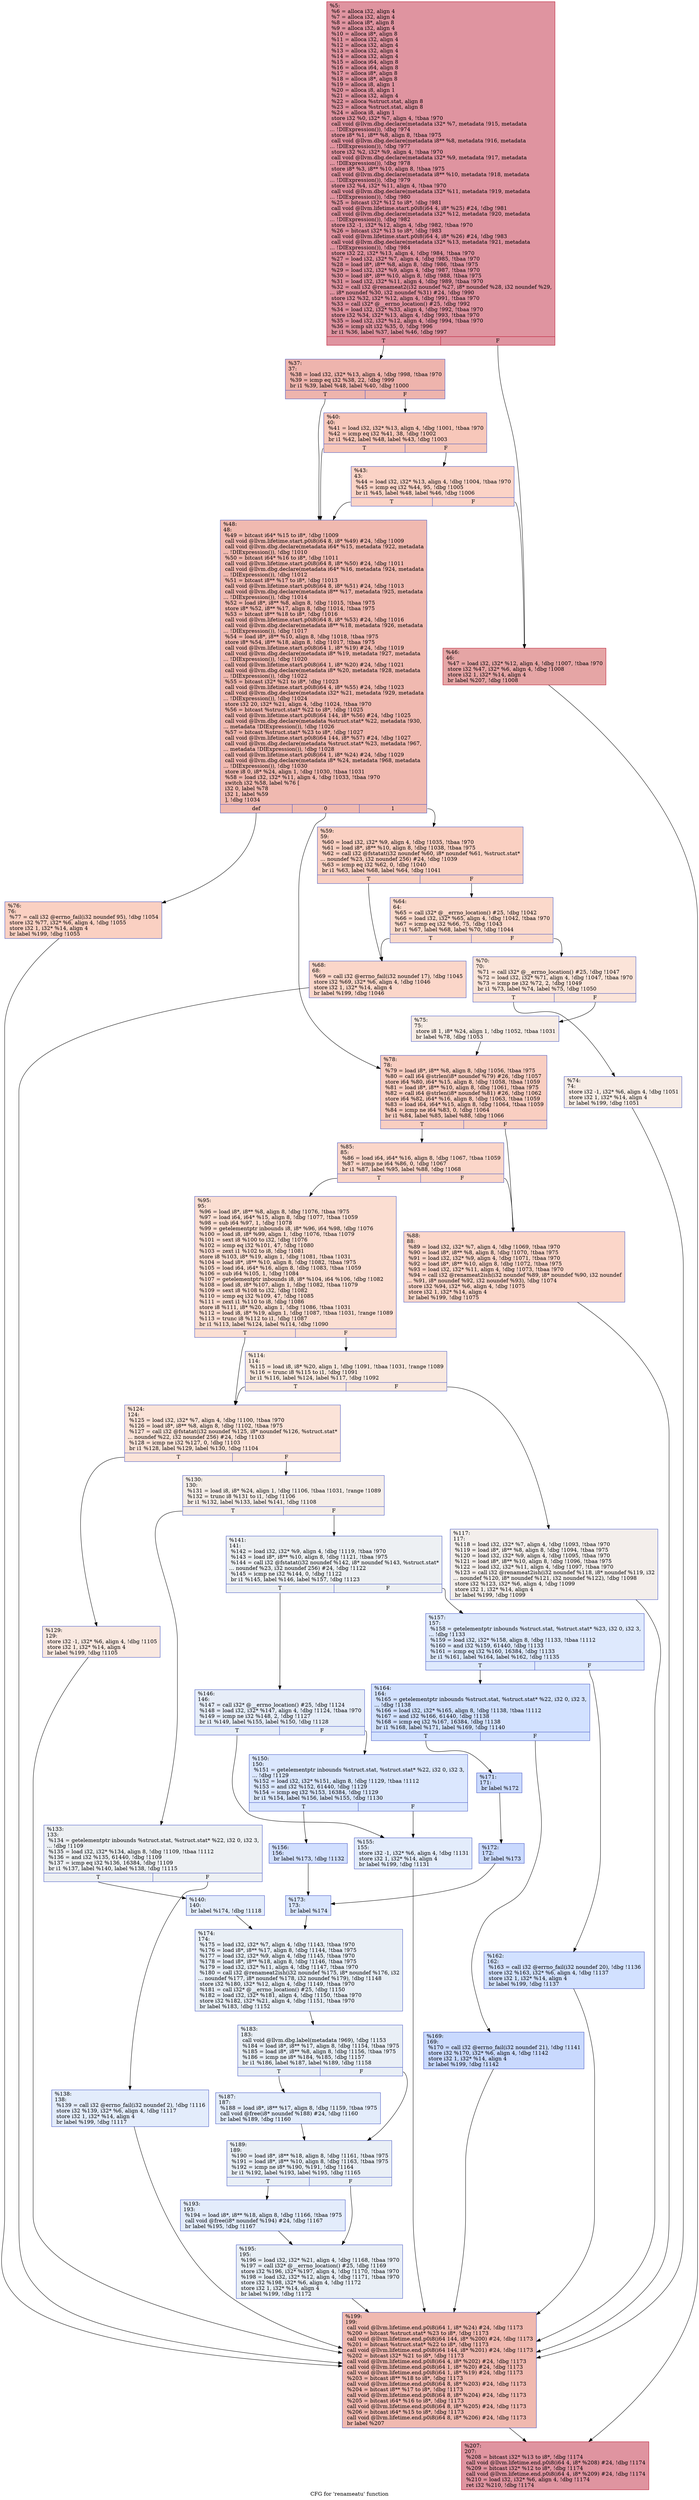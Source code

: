 digraph "CFG for 'renameatu' function" {
	label="CFG for 'renameatu' function";

	Node0xc08d70 [shape=record,color="#b70d28ff", style=filled, fillcolor="#b70d2870",label="{%5:\l  %6 = alloca i32, align 4\l  %7 = alloca i32, align 4\l  %8 = alloca i8*, align 8\l  %9 = alloca i32, align 4\l  %10 = alloca i8*, align 8\l  %11 = alloca i32, align 4\l  %12 = alloca i32, align 4\l  %13 = alloca i32, align 4\l  %14 = alloca i32, align 4\l  %15 = alloca i64, align 8\l  %16 = alloca i64, align 8\l  %17 = alloca i8*, align 8\l  %18 = alloca i8*, align 8\l  %19 = alloca i8, align 1\l  %20 = alloca i8, align 1\l  %21 = alloca i32, align 4\l  %22 = alloca %struct.stat, align 8\l  %23 = alloca %struct.stat, align 8\l  %24 = alloca i8, align 1\l  store i32 %0, i32* %7, align 4, !tbaa !970\l  call void @llvm.dbg.declare(metadata i32* %7, metadata !915, metadata\l... !DIExpression()), !dbg !974\l  store i8* %1, i8** %8, align 8, !tbaa !975\l  call void @llvm.dbg.declare(metadata i8** %8, metadata !916, metadata\l... !DIExpression()), !dbg !977\l  store i32 %2, i32* %9, align 4, !tbaa !970\l  call void @llvm.dbg.declare(metadata i32* %9, metadata !917, metadata\l... !DIExpression()), !dbg !978\l  store i8* %3, i8** %10, align 8, !tbaa !975\l  call void @llvm.dbg.declare(metadata i8** %10, metadata !918, metadata\l... !DIExpression()), !dbg !979\l  store i32 %4, i32* %11, align 4, !tbaa !970\l  call void @llvm.dbg.declare(metadata i32* %11, metadata !919, metadata\l... !DIExpression()), !dbg !980\l  %25 = bitcast i32* %12 to i8*, !dbg !981\l  call void @llvm.lifetime.start.p0i8(i64 4, i8* %25) #24, !dbg !981\l  call void @llvm.dbg.declare(metadata i32* %12, metadata !920, metadata\l... !DIExpression()), !dbg !982\l  store i32 -1, i32* %12, align 4, !dbg !982, !tbaa !970\l  %26 = bitcast i32* %13 to i8*, !dbg !983\l  call void @llvm.lifetime.start.p0i8(i64 4, i8* %26) #24, !dbg !983\l  call void @llvm.dbg.declare(metadata i32* %13, metadata !921, metadata\l... !DIExpression()), !dbg !984\l  store i32 22, i32* %13, align 4, !dbg !984, !tbaa !970\l  %27 = load i32, i32* %7, align 4, !dbg !985, !tbaa !970\l  %28 = load i8*, i8** %8, align 8, !dbg !986, !tbaa !975\l  %29 = load i32, i32* %9, align 4, !dbg !987, !tbaa !970\l  %30 = load i8*, i8** %10, align 8, !dbg !988, !tbaa !975\l  %31 = load i32, i32* %11, align 4, !dbg !989, !tbaa !970\l  %32 = call i32 @renameat2(i32 noundef %27, i8* noundef %28, i32 noundef %29,\l... i8* noundef %30, i32 noundef %31) #24, !dbg !990\l  store i32 %32, i32* %12, align 4, !dbg !991, !tbaa !970\l  %33 = call i32* @__errno_location() #25, !dbg !992\l  %34 = load i32, i32* %33, align 4, !dbg !992, !tbaa !970\l  store i32 %34, i32* %13, align 4, !dbg !993, !tbaa !970\l  %35 = load i32, i32* %12, align 4, !dbg !994, !tbaa !970\l  %36 = icmp slt i32 %35, 0, !dbg !996\l  br i1 %36, label %37, label %46, !dbg !997\l|{<s0>T|<s1>F}}"];
	Node0xc08d70:s0 -> Node0xc09490;
	Node0xc08d70:s1 -> Node0xc09580;
	Node0xc09490 [shape=record,color="#3d50c3ff", style=filled, fillcolor="#d8564670",label="{%37:\l37:                                               \l  %38 = load i32, i32* %13, align 4, !dbg !998, !tbaa !970\l  %39 = icmp eq i32 %38, 22, !dbg !999\l  br i1 %39, label %48, label %40, !dbg !1000\l|{<s0>T|<s1>F}}"];
	Node0xc09490:s0 -> Node0xc095d0;
	Node0xc09490:s1 -> Node0xc094e0;
	Node0xc094e0 [shape=record,color="#3d50c3ff", style=filled, fillcolor="#ec7f6370",label="{%40:\l40:                                               \l  %41 = load i32, i32* %13, align 4, !dbg !1001, !tbaa !970\l  %42 = icmp eq i32 %41, 38, !dbg !1002\l  br i1 %42, label %48, label %43, !dbg !1003\l|{<s0>T|<s1>F}}"];
	Node0xc094e0:s0 -> Node0xc095d0;
	Node0xc094e0:s1 -> Node0xc09530;
	Node0xc09530 [shape=record,color="#3d50c3ff", style=filled, fillcolor="#f59c7d70",label="{%43:\l43:                                               \l  %44 = load i32, i32* %13, align 4, !dbg !1004, !tbaa !970\l  %45 = icmp eq i32 %44, 95, !dbg !1005\l  br i1 %45, label %48, label %46, !dbg !1006\l|{<s0>T|<s1>F}}"];
	Node0xc09530:s0 -> Node0xc095d0;
	Node0xc09530:s1 -> Node0xc09580;
	Node0xc09580 [shape=record,color="#b70d28ff", style=filled, fillcolor="#c5333470",label="{%46:\l46:                                               \l  %47 = load i32, i32* %12, align 4, !dbg !1007, !tbaa !970\l  store i32 %47, i32* %6, align 4, !dbg !1008\l  store i32 1, i32* %14, align 4\l  br label %207, !dbg !1008\l}"];
	Node0xc09580 -> Node0xc0a200;
	Node0xc095d0 [shape=record,color="#3d50c3ff", style=filled, fillcolor="#de614d70",label="{%48:\l48:                                               \l  %49 = bitcast i64* %15 to i8*, !dbg !1009\l  call void @llvm.lifetime.start.p0i8(i64 8, i8* %49) #24, !dbg !1009\l  call void @llvm.dbg.declare(metadata i64* %15, metadata !922, metadata\l... !DIExpression()), !dbg !1010\l  %50 = bitcast i64* %16 to i8*, !dbg !1011\l  call void @llvm.lifetime.start.p0i8(i64 8, i8* %50) #24, !dbg !1011\l  call void @llvm.dbg.declare(metadata i64* %16, metadata !924, metadata\l... !DIExpression()), !dbg !1012\l  %51 = bitcast i8** %17 to i8*, !dbg !1013\l  call void @llvm.lifetime.start.p0i8(i64 8, i8* %51) #24, !dbg !1013\l  call void @llvm.dbg.declare(metadata i8** %17, metadata !925, metadata\l... !DIExpression()), !dbg !1014\l  %52 = load i8*, i8** %8, align 8, !dbg !1015, !tbaa !975\l  store i8* %52, i8** %17, align 8, !dbg !1014, !tbaa !975\l  %53 = bitcast i8** %18 to i8*, !dbg !1016\l  call void @llvm.lifetime.start.p0i8(i64 8, i8* %53) #24, !dbg !1016\l  call void @llvm.dbg.declare(metadata i8** %18, metadata !926, metadata\l... !DIExpression()), !dbg !1017\l  %54 = load i8*, i8** %10, align 8, !dbg !1018, !tbaa !975\l  store i8* %54, i8** %18, align 8, !dbg !1017, !tbaa !975\l  call void @llvm.lifetime.start.p0i8(i64 1, i8* %19) #24, !dbg !1019\l  call void @llvm.dbg.declare(metadata i8* %19, metadata !927, metadata\l... !DIExpression()), !dbg !1020\l  call void @llvm.lifetime.start.p0i8(i64 1, i8* %20) #24, !dbg !1021\l  call void @llvm.dbg.declare(metadata i8* %20, metadata !928, metadata\l... !DIExpression()), !dbg !1022\l  %55 = bitcast i32* %21 to i8*, !dbg !1023\l  call void @llvm.lifetime.start.p0i8(i64 4, i8* %55) #24, !dbg !1023\l  call void @llvm.dbg.declare(metadata i32* %21, metadata !929, metadata\l... !DIExpression()), !dbg !1024\l  store i32 20, i32* %21, align 4, !dbg !1024, !tbaa !970\l  %56 = bitcast %struct.stat* %22 to i8*, !dbg !1025\l  call void @llvm.lifetime.start.p0i8(i64 144, i8* %56) #24, !dbg !1025\l  call void @llvm.dbg.declare(metadata %struct.stat* %22, metadata !930,\l... metadata !DIExpression()), !dbg !1026\l  %57 = bitcast %struct.stat* %23 to i8*, !dbg !1027\l  call void @llvm.lifetime.start.p0i8(i64 144, i8* %57) #24, !dbg !1027\l  call void @llvm.dbg.declare(metadata %struct.stat* %23, metadata !967,\l... metadata !DIExpression()), !dbg !1028\l  call void @llvm.lifetime.start.p0i8(i64 1, i8* %24) #24, !dbg !1029\l  call void @llvm.dbg.declare(metadata i8* %24, metadata !968, metadata\l... !DIExpression()), !dbg !1030\l  store i8 0, i8* %24, align 1, !dbg !1030, !tbaa !1031\l  %58 = load i32, i32* %11, align 4, !dbg !1033, !tbaa !970\l  switch i32 %58, label %76 [\l    i32 0, label %78\l    i32 1, label %59\l  ], !dbg !1034\l|{<s0>def|<s1>0|<s2>1}}"];
	Node0xc095d0:s0 -> Node0xc09800;
	Node0xc095d0:s1 -> Node0xc09850;
	Node0xc095d0:s2 -> Node0xc09620;
	Node0xc09620 [shape=record,color="#3d50c3ff", style=filled, fillcolor="#f3947570",label="{%59:\l59:                                               \l  %60 = load i32, i32* %9, align 4, !dbg !1035, !tbaa !970\l  %61 = load i8*, i8** %10, align 8, !dbg !1038, !tbaa !975\l  %62 = call i32 @fstatat(i32 noundef %60, i8* noundef %61, %struct.stat*\l... noundef %23, i32 noundef 256) #24, !dbg !1039\l  %63 = icmp eq i32 %62, 0, !dbg !1040\l  br i1 %63, label %68, label %64, !dbg !1041\l|{<s0>T|<s1>F}}"];
	Node0xc09620:s0 -> Node0xc096c0;
	Node0xc09620:s1 -> Node0xc09670;
	Node0xc09670 [shape=record,color="#3d50c3ff", style=filled, fillcolor="#f7a88970",label="{%64:\l64:                                               \l  %65 = call i32* @__errno_location() #25, !dbg !1042\l  %66 = load i32, i32* %65, align 4, !dbg !1042, !tbaa !970\l  %67 = icmp eq i32 %66, 75, !dbg !1043\l  br i1 %67, label %68, label %70, !dbg !1044\l|{<s0>T|<s1>F}}"];
	Node0xc09670:s0 -> Node0xc096c0;
	Node0xc09670:s1 -> Node0xc09710;
	Node0xc096c0 [shape=record,color="#3d50c3ff", style=filled, fillcolor="#f6a38570",label="{%68:\l68:                                               \l  %69 = call i32 @errno_fail(i32 noundef 17), !dbg !1045\l  store i32 %69, i32* %6, align 4, !dbg !1046\l  store i32 1, i32* %14, align 4\l  br label %199, !dbg !1046\l}"];
	Node0xc096c0 -> Node0xc0a1b0;
	Node0xc09710 [shape=record,color="#3d50c3ff", style=filled, fillcolor="#f5c1a970",label="{%70:\l70:                                               \l  %71 = call i32* @__errno_location() #25, !dbg !1047\l  %72 = load i32, i32* %71, align 4, !dbg !1047, !tbaa !970\l  %73 = icmp ne i32 %72, 2, !dbg !1049\l  br i1 %73, label %74, label %75, !dbg !1050\l|{<s0>T|<s1>F}}"];
	Node0xc09710:s0 -> Node0xc09760;
	Node0xc09710:s1 -> Node0xc097b0;
	Node0xc09760 [shape=record,color="#3d50c3ff", style=filled, fillcolor="#ecd3c570",label="{%74:\l74:                                               \l  store i32 -1, i32* %6, align 4, !dbg !1051\l  store i32 1, i32* %14, align 4\l  br label %199, !dbg !1051\l}"];
	Node0xc09760 -> Node0xc0a1b0;
	Node0xc097b0 [shape=record,color="#3d50c3ff", style=filled, fillcolor="#ecd3c570",label="{%75:\l75:                                               \l  store i8 1, i8* %24, align 1, !dbg !1052, !tbaa !1031\l  br label %78, !dbg !1053\l}"];
	Node0xc097b0 -> Node0xc09850;
	Node0xc09800 [shape=record,color="#3d50c3ff", style=filled, fillcolor="#f3947570",label="{%76:\l76:                                               \l  %77 = call i32 @errno_fail(i32 noundef 95), !dbg !1054\l  store i32 %77, i32* %6, align 4, !dbg !1055\l  store i32 1, i32* %14, align 4\l  br label %199, !dbg !1055\l}"];
	Node0xc09800 -> Node0xc0a1b0;
	Node0xc09850 [shape=record,color="#3d50c3ff", style=filled, fillcolor="#f2907270",label="{%78:\l78:                                               \l  %79 = load i8*, i8** %8, align 8, !dbg !1056, !tbaa !975\l  %80 = call i64 @strlen(i8* noundef %79) #26, !dbg !1057\l  store i64 %80, i64* %15, align 8, !dbg !1058, !tbaa !1059\l  %81 = load i8*, i8** %10, align 8, !dbg !1061, !tbaa !975\l  %82 = call i64 @strlen(i8* noundef %81) #26, !dbg !1062\l  store i64 %82, i64* %16, align 8, !dbg !1063, !tbaa !1059\l  %83 = load i64, i64* %15, align 8, !dbg !1064, !tbaa !1059\l  %84 = icmp ne i64 %83, 0, !dbg !1064\l  br i1 %84, label %85, label %88, !dbg !1066\l|{<s0>T|<s1>F}}"];
	Node0xc09850:s0 -> Node0xc098a0;
	Node0xc09850:s1 -> Node0xc098f0;
	Node0xc098a0 [shape=record,color="#3d50c3ff", style=filled, fillcolor="#f6a38570",label="{%85:\l85:                                               \l  %86 = load i64, i64* %16, align 8, !dbg !1067, !tbaa !1059\l  %87 = icmp ne i64 %86, 0, !dbg !1067\l  br i1 %87, label %95, label %88, !dbg !1068\l|{<s0>T|<s1>F}}"];
	Node0xc098a0:s0 -> Node0xc09940;
	Node0xc098a0:s1 -> Node0xc098f0;
	Node0xc098f0 [shape=record,color="#3d50c3ff", style=filled, fillcolor="#f6a38570",label="{%88:\l88:                                               \l  %89 = load i32, i32* %7, align 4, !dbg !1069, !tbaa !970\l  %90 = load i8*, i8** %8, align 8, !dbg !1070, !tbaa !975\l  %91 = load i32, i32* %9, align 4, !dbg !1071, !tbaa !970\l  %92 = load i8*, i8** %10, align 8, !dbg !1072, !tbaa !975\l  %93 = load i32, i32* %11, align 4, !dbg !1073, !tbaa !970\l  %94 = call i32 @renameat2ish(i32 noundef %89, i8* noundef %90, i32 noundef\l... %91, i8* noundef %92, i32 noundef %93), !dbg !1074\l  store i32 %94, i32* %6, align 4, !dbg !1075\l  store i32 1, i32* %14, align 4\l  br label %199, !dbg !1075\l}"];
	Node0xc098f0 -> Node0xc0a1b0;
	Node0xc09940 [shape=record,color="#3d50c3ff", style=filled, fillcolor="#f7b59970",label="{%95:\l95:                                               \l  %96 = load i8*, i8** %8, align 8, !dbg !1076, !tbaa !975\l  %97 = load i64, i64* %15, align 8, !dbg !1077, !tbaa !1059\l  %98 = sub i64 %97, 1, !dbg !1078\l  %99 = getelementptr inbounds i8, i8* %96, i64 %98, !dbg !1076\l  %100 = load i8, i8* %99, align 1, !dbg !1076, !tbaa !1079\l  %101 = sext i8 %100 to i32, !dbg !1076\l  %102 = icmp eq i32 %101, 47, !dbg !1080\l  %103 = zext i1 %102 to i8, !dbg !1081\l  store i8 %103, i8* %19, align 1, !dbg !1081, !tbaa !1031\l  %104 = load i8*, i8** %10, align 8, !dbg !1082, !tbaa !975\l  %105 = load i64, i64* %16, align 8, !dbg !1083, !tbaa !1059\l  %106 = sub i64 %105, 1, !dbg !1084\l  %107 = getelementptr inbounds i8, i8* %104, i64 %106, !dbg !1082\l  %108 = load i8, i8* %107, align 1, !dbg !1082, !tbaa !1079\l  %109 = sext i8 %108 to i32, !dbg !1082\l  %110 = icmp eq i32 %109, 47, !dbg !1085\l  %111 = zext i1 %110 to i8, !dbg !1086\l  store i8 %111, i8* %20, align 1, !dbg !1086, !tbaa !1031\l  %112 = load i8, i8* %19, align 1, !dbg !1087, !tbaa !1031, !range !1089\l  %113 = trunc i8 %112 to i1, !dbg !1087\l  br i1 %113, label %124, label %114, !dbg !1090\l|{<s0>T|<s1>F}}"];
	Node0xc09940:s0 -> Node0xc09a30;
	Node0xc09940:s1 -> Node0xc09990;
	Node0xc09990 [shape=record,color="#3d50c3ff", style=filled, fillcolor="#f2cab570",label="{%114:\l114:                                              \l  %115 = load i8, i8* %20, align 1, !dbg !1091, !tbaa !1031, !range !1089\l  %116 = trunc i8 %115 to i1, !dbg !1091\l  br i1 %116, label %124, label %117, !dbg !1092\l|{<s0>T|<s1>F}}"];
	Node0xc09990:s0 -> Node0xc09a30;
	Node0xc09990:s1 -> Node0xc099e0;
	Node0xc099e0 [shape=record,color="#3d50c3ff", style=filled, fillcolor="#e5d8d170",label="{%117:\l117:                                              \l  %118 = load i32, i32* %7, align 4, !dbg !1093, !tbaa !970\l  %119 = load i8*, i8** %8, align 8, !dbg !1094, !tbaa !975\l  %120 = load i32, i32* %9, align 4, !dbg !1095, !tbaa !970\l  %121 = load i8*, i8** %10, align 8, !dbg !1096, !tbaa !975\l  %122 = load i32, i32* %11, align 4, !dbg !1097, !tbaa !970\l  %123 = call i32 @renameat2ish(i32 noundef %118, i8* noundef %119, i32\l... noundef %120, i8* noundef %121, i32 noundef %122), !dbg !1098\l  store i32 %123, i32* %6, align 4, !dbg !1099\l  store i32 1, i32* %14, align 4\l  br label %199, !dbg !1099\l}"];
	Node0xc099e0 -> Node0xc0a1b0;
	Node0xc09a30 [shape=record,color="#3d50c3ff", style=filled, fillcolor="#f6bfa670",label="{%124:\l124:                                              \l  %125 = load i32, i32* %7, align 4, !dbg !1100, !tbaa !970\l  %126 = load i8*, i8** %8, align 8, !dbg !1102, !tbaa !975\l  %127 = call i32 @fstatat(i32 noundef %125, i8* noundef %126, %struct.stat*\l... noundef %22, i32 noundef 256) #24, !dbg !1103\l  %128 = icmp ne i32 %127, 0, !dbg !1103\l  br i1 %128, label %129, label %130, !dbg !1104\l|{<s0>T|<s1>F}}"];
	Node0xc09a30:s0 -> Node0xc09a80;
	Node0xc09a30:s1 -> Node0xc09ad0;
	Node0xc09a80 [shape=record,color="#3d50c3ff", style=filled, fillcolor="#f1ccb870",label="{%129:\l129:                                              \l  store i32 -1, i32* %6, align 4, !dbg !1105\l  store i32 1, i32* %14, align 4\l  br label %199, !dbg !1105\l}"];
	Node0xc09a80 -> Node0xc0a1b0;
	Node0xc09ad0 [shape=record,color="#3d50c3ff", style=filled, fillcolor="#e8d6cc70",label="{%130:\l130:                                              \l  %131 = load i8, i8* %24, align 1, !dbg !1106, !tbaa !1031, !range !1089\l  %132 = trunc i8 %131 to i1, !dbg !1106\l  br i1 %132, label %133, label %141, !dbg !1108\l|{<s0>T|<s1>F}}"];
	Node0xc09ad0:s0 -> Node0xc09b20;
	Node0xc09ad0:s1 -> Node0xc09c10;
	Node0xc09b20 [shape=record,color="#3d50c3ff", style=filled, fillcolor="#d6dce470",label="{%133:\l133:                                              \l  %134 = getelementptr inbounds %struct.stat, %struct.stat* %22, i32 0, i32 3,\l... !dbg !1109\l  %135 = load i32, i32* %134, align 8, !dbg !1109, !tbaa !1112\l  %136 = and i32 %135, 61440, !dbg !1109\l  %137 = icmp eq i32 %136, 16384, !dbg !1109\l  br i1 %137, label %140, label %138, !dbg !1115\l|{<s0>T|<s1>F}}"];
	Node0xc09b20:s0 -> Node0xc09bc0;
	Node0xc09b20:s1 -> Node0xc09b70;
	Node0xc09b70 [shape=record,color="#3d50c3ff", style=filled, fillcolor="#bfd3f670",label="{%138:\l138:                                              \l  %139 = call i32 @errno_fail(i32 noundef 2), !dbg !1116\l  store i32 %139, i32* %6, align 4, !dbg !1117\l  store i32 1, i32* %14, align 4\l  br label %199, !dbg !1117\l}"];
	Node0xc09b70 -> Node0xc0a1b0;
	Node0xc09bc0 [shape=record,color="#3d50c3ff", style=filled, fillcolor="#bfd3f670",label="{%140:\l140:                                              \l  br label %174, !dbg !1118\l}"];
	Node0xc09bc0 -> Node0xc09fd0;
	Node0xc09c10 [shape=record,color="#3d50c3ff", style=filled, fillcolor="#d6dce470",label="{%141:\l141:                                              \l  %142 = load i32, i32* %9, align 4, !dbg !1119, !tbaa !970\l  %143 = load i8*, i8** %10, align 8, !dbg !1121, !tbaa !975\l  %144 = call i32 @fstatat(i32 noundef %142, i8* noundef %143, %struct.stat*\l... noundef %23, i32 noundef 256) #24, !dbg !1122\l  %145 = icmp ne i32 %144, 0, !dbg !1122\l  br i1 %145, label %146, label %157, !dbg !1123\l|{<s0>T|<s1>F}}"];
	Node0xc09c10:s0 -> Node0xc09c60;
	Node0xc09c10:s1 -> Node0xc09da0;
	Node0xc09c60 [shape=record,color="#3d50c3ff", style=filled, fillcolor="#c7d7f070",label="{%146:\l146:                                              \l  %147 = call i32* @__errno_location() #25, !dbg !1124\l  %148 = load i32, i32* %147, align 4, !dbg !1124, !tbaa !970\l  %149 = icmp ne i32 %148, 2, !dbg !1127\l  br i1 %149, label %155, label %150, !dbg !1128\l|{<s0>T|<s1>F}}"];
	Node0xc09c60:s0 -> Node0xc09d00;
	Node0xc09c60:s1 -> Node0xc09cb0;
	Node0xc09cb0 [shape=record,color="#3d50c3ff", style=filled, fillcolor="#aec9fc70",label="{%150:\l150:                                              \l  %151 = getelementptr inbounds %struct.stat, %struct.stat* %22, i32 0, i32 3,\l... !dbg !1129\l  %152 = load i32, i32* %151, align 8, !dbg !1129, !tbaa !1112\l  %153 = and i32 %152, 61440, !dbg !1129\l  %154 = icmp eq i32 %153, 16384, !dbg !1129\l  br i1 %154, label %156, label %155, !dbg !1130\l|{<s0>T|<s1>F}}"];
	Node0xc09cb0:s0 -> Node0xc09d50;
	Node0xc09cb0:s1 -> Node0xc09d00;
	Node0xc09d00 [shape=record,color="#3d50c3ff", style=filled, fillcolor="#bfd3f670",label="{%155:\l155:                                              \l  store i32 -1, i32* %6, align 4, !dbg !1131\l  store i32 1, i32* %14, align 4\l  br label %199, !dbg !1131\l}"];
	Node0xc09d00 -> Node0xc0a1b0;
	Node0xc09d50 [shape=record,color="#3d50c3ff", style=filled, fillcolor="#96b7ff70",label="{%156:\l156:                                              \l  br label %173, !dbg !1132\l}"];
	Node0xc09d50 -> Node0xc09f80;
	Node0xc09da0 [shape=record,color="#3d50c3ff", style=filled, fillcolor="#b5cdfa70",label="{%157:\l157:                                              \l  %158 = getelementptr inbounds %struct.stat, %struct.stat* %23, i32 0, i32 3,\l... !dbg !1133\l  %159 = load i32, i32* %158, align 8, !dbg !1133, !tbaa !1112\l  %160 = and i32 %159, 61440, !dbg !1133\l  %161 = icmp eq i32 %160, 16384, !dbg !1133\l  br i1 %161, label %164, label %162, !dbg !1135\l|{<s0>T|<s1>F}}"];
	Node0xc09da0:s0 -> Node0xc09e40;
	Node0xc09da0:s1 -> Node0xc09df0;
	Node0xc09df0 [shape=record,color="#3d50c3ff", style=filled, fillcolor="#9abbff70",label="{%162:\l162:                                              \l  %163 = call i32 @errno_fail(i32 noundef 20), !dbg !1136\l  store i32 %163, i32* %6, align 4, !dbg !1137\l  store i32 1, i32* %14, align 4\l  br label %199, !dbg !1137\l}"];
	Node0xc09df0 -> Node0xc0a1b0;
	Node0xc09e40 [shape=record,color="#3d50c3ff", style=filled, fillcolor="#9abbff70",label="{%164:\l164:                                              \l  %165 = getelementptr inbounds %struct.stat, %struct.stat* %22, i32 0, i32 3,\l... !dbg !1138\l  %166 = load i32, i32* %165, align 8, !dbg !1138, !tbaa !1112\l  %167 = and i32 %166, 61440, !dbg !1138\l  %168 = icmp eq i32 %167, 16384, !dbg !1138\l  br i1 %168, label %171, label %169, !dbg !1140\l|{<s0>T|<s1>F}}"];
	Node0xc09e40:s0 -> Node0xc09ee0;
	Node0xc09e40:s1 -> Node0xc09e90;
	Node0xc09e90 [shape=record,color="#3d50c3ff", style=filled, fillcolor="#85a8fc70",label="{%169:\l169:                                              \l  %170 = call i32 @errno_fail(i32 noundef 21), !dbg !1141\l  store i32 %170, i32* %6, align 4, !dbg !1142\l  store i32 1, i32* %14, align 4\l  br label %199, !dbg !1142\l}"];
	Node0xc09e90 -> Node0xc0a1b0;
	Node0xc09ee0 [shape=record,color="#3d50c3ff", style=filled, fillcolor="#85a8fc70",label="{%171:\l171:                                              \l  br label %172\l}"];
	Node0xc09ee0 -> Node0xc09f30;
	Node0xc09f30 [shape=record,color="#3d50c3ff", style=filled, fillcolor="#85a8fc70",label="{%172:\l172:                                              \l  br label %173\l}"];
	Node0xc09f30 -> Node0xc09f80;
	Node0xc09f80 [shape=record,color="#3d50c3ff", style=filled, fillcolor="#a7c5fe70",label="{%173:\l173:                                              \l  br label %174\l}"];
	Node0xc09f80 -> Node0xc09fd0;
	Node0xc09fd0 [shape=record,color="#3d50c3ff", style=filled, fillcolor="#cedaeb70",label="{%174:\l174:                                              \l  %175 = load i32, i32* %7, align 4, !dbg !1143, !tbaa !970\l  %176 = load i8*, i8** %17, align 8, !dbg !1144, !tbaa !975\l  %177 = load i32, i32* %9, align 4, !dbg !1145, !tbaa !970\l  %178 = load i8*, i8** %18, align 8, !dbg !1146, !tbaa !975\l  %179 = load i32, i32* %11, align 4, !dbg !1147, !tbaa !970\l  %180 = call i32 @renameat2ish(i32 noundef %175, i8* noundef %176, i32\l... noundef %177, i8* noundef %178, i32 noundef %179), !dbg !1148\l  store i32 %180, i32* %12, align 4, !dbg !1149, !tbaa !970\l  %181 = call i32* @__errno_location() #25, !dbg !1150\l  %182 = load i32, i32* %181, align 4, !dbg !1150, !tbaa !970\l  store i32 %182, i32* %21, align 4, !dbg !1151, !tbaa !970\l  br label %183, !dbg !1152\l}"];
	Node0xc09fd0 -> Node0xc0a020;
	Node0xc0a020 [shape=record,color="#3d50c3ff", style=filled, fillcolor="#cedaeb70",label="{%183:\l183:                                              \l  call void @llvm.dbg.label(metadata !969), !dbg !1153\l  %184 = load i8*, i8** %17, align 8, !dbg !1154, !tbaa !975\l  %185 = load i8*, i8** %8, align 8, !dbg !1156, !tbaa !975\l  %186 = icmp ne i8* %184, %185, !dbg !1157\l  br i1 %186, label %187, label %189, !dbg !1158\l|{<s0>T|<s1>F}}"];
	Node0xc0a020:s0 -> Node0xc0a070;
	Node0xc0a020:s1 -> Node0xc0a0c0;
	Node0xc0a070 [shape=record,color="#3d50c3ff", style=filled, fillcolor="#bfd3f670",label="{%187:\l187:                                              \l  %188 = load i8*, i8** %17, align 8, !dbg !1159, !tbaa !975\l  call void @free(i8* noundef %188) #24, !dbg !1160\l  br label %189, !dbg !1160\l}"];
	Node0xc0a070 -> Node0xc0a0c0;
	Node0xc0a0c0 [shape=record,color="#3d50c3ff", style=filled, fillcolor="#cedaeb70",label="{%189:\l189:                                              \l  %190 = load i8*, i8** %18, align 8, !dbg !1161, !tbaa !975\l  %191 = load i8*, i8** %10, align 8, !dbg !1163, !tbaa !975\l  %192 = icmp ne i8* %190, %191, !dbg !1164\l  br i1 %192, label %193, label %195, !dbg !1165\l|{<s0>T|<s1>F}}"];
	Node0xc0a0c0:s0 -> Node0xc0a110;
	Node0xc0a0c0:s1 -> Node0xc0a160;
	Node0xc0a110 [shape=record,color="#3d50c3ff", style=filled, fillcolor="#bfd3f670",label="{%193:\l193:                                              \l  %194 = load i8*, i8** %18, align 8, !dbg !1166, !tbaa !975\l  call void @free(i8* noundef %194) #24, !dbg !1167\l  br label %195, !dbg !1167\l}"];
	Node0xc0a110 -> Node0xc0a160;
	Node0xc0a160 [shape=record,color="#3d50c3ff", style=filled, fillcolor="#cedaeb70",label="{%195:\l195:                                              \l  %196 = load i32, i32* %21, align 4, !dbg !1168, !tbaa !970\l  %197 = call i32* @__errno_location() #25, !dbg !1169\l  store i32 %196, i32* %197, align 4, !dbg !1170, !tbaa !970\l  %198 = load i32, i32* %12, align 4, !dbg !1171, !tbaa !970\l  store i32 %198, i32* %6, align 4, !dbg !1172\l  store i32 1, i32* %14, align 4\l  br label %199, !dbg !1172\l}"];
	Node0xc0a160 -> Node0xc0a1b0;
	Node0xc0a1b0 [shape=record,color="#3d50c3ff", style=filled, fillcolor="#de614d70",label="{%199:\l199:                                              \l  call void @llvm.lifetime.end.p0i8(i64 1, i8* %24) #24, !dbg !1173\l  %200 = bitcast %struct.stat* %23 to i8*, !dbg !1173\l  call void @llvm.lifetime.end.p0i8(i64 144, i8* %200) #24, !dbg !1173\l  %201 = bitcast %struct.stat* %22 to i8*, !dbg !1173\l  call void @llvm.lifetime.end.p0i8(i64 144, i8* %201) #24, !dbg !1173\l  %202 = bitcast i32* %21 to i8*, !dbg !1173\l  call void @llvm.lifetime.end.p0i8(i64 4, i8* %202) #24, !dbg !1173\l  call void @llvm.lifetime.end.p0i8(i64 1, i8* %20) #24, !dbg !1173\l  call void @llvm.lifetime.end.p0i8(i64 1, i8* %19) #24, !dbg !1173\l  %203 = bitcast i8** %18 to i8*, !dbg !1173\l  call void @llvm.lifetime.end.p0i8(i64 8, i8* %203) #24, !dbg !1173\l  %204 = bitcast i8** %17 to i8*, !dbg !1173\l  call void @llvm.lifetime.end.p0i8(i64 8, i8* %204) #24, !dbg !1173\l  %205 = bitcast i64* %16 to i8*, !dbg !1173\l  call void @llvm.lifetime.end.p0i8(i64 8, i8* %205) #24, !dbg !1173\l  %206 = bitcast i64* %15 to i8*, !dbg !1173\l  call void @llvm.lifetime.end.p0i8(i64 8, i8* %206) #24, !dbg !1173\l  br label %207\l}"];
	Node0xc0a1b0 -> Node0xc0a200;
	Node0xc0a200 [shape=record,color="#b70d28ff", style=filled, fillcolor="#b70d2870",label="{%207:\l207:                                              \l  %208 = bitcast i32* %13 to i8*, !dbg !1174\l  call void @llvm.lifetime.end.p0i8(i64 4, i8* %208) #24, !dbg !1174\l  %209 = bitcast i32* %12 to i8*, !dbg !1174\l  call void @llvm.lifetime.end.p0i8(i64 4, i8* %209) #24, !dbg !1174\l  %210 = load i32, i32* %6, align 4, !dbg !1174\l  ret i32 %210, !dbg !1174\l}"];
}
